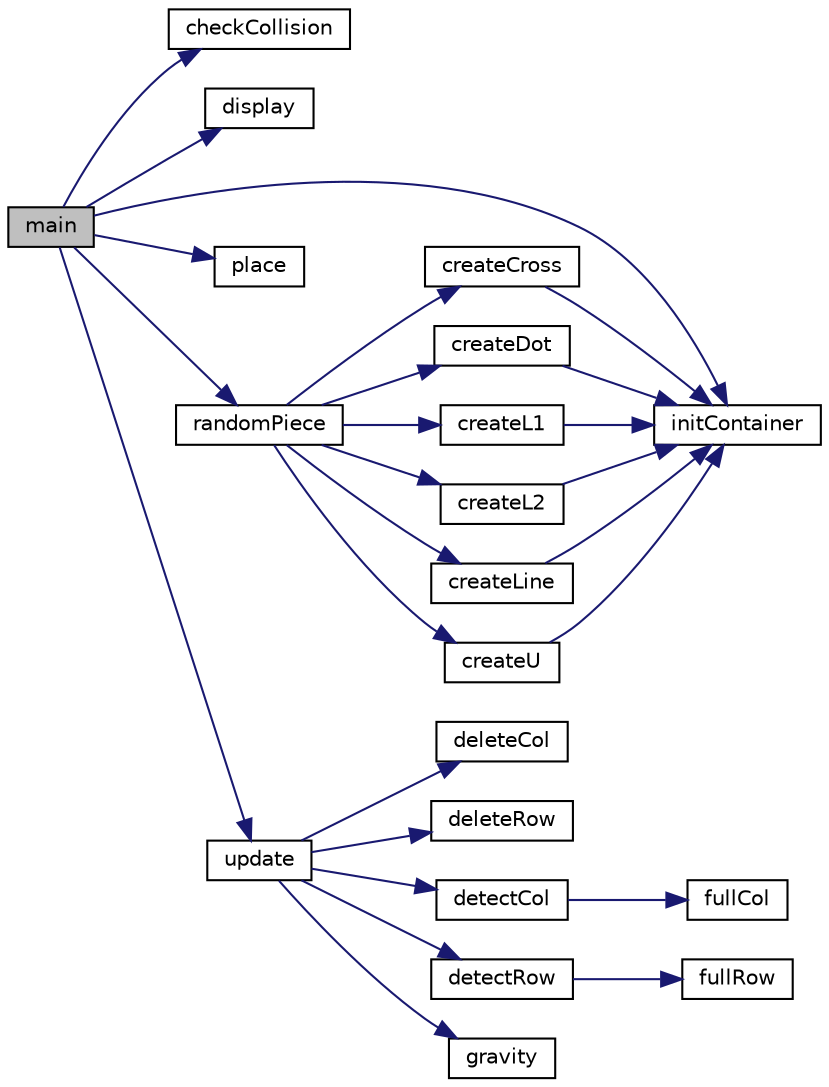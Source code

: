 digraph "main"
{
  edge [fontname="Helvetica",fontsize="10",labelfontname="Helvetica",labelfontsize="10"];
  node [fontname="Helvetica",fontsize="10",shape=record];
  rankdir="LR";
  Node0 [label="main",height=0.2,width=0.4,color="black", fillcolor="grey75", style="filled", fontcolor="black"];
  Node0 -> Node1 [color="midnightblue",fontsize="10",style="solid",fontname="Helvetica"];
  Node1 [label="checkCollision",height=0.2,width=0.4,color="black", fillcolor="white", style="filled",URL="$container_8c.html#a7a74c6812adffb8d4419092b999a823b"];
  Node0 -> Node2 [color="midnightblue",fontsize="10",style="solid",fontname="Helvetica"];
  Node2 [label="display",height=0.2,width=0.4,color="black", fillcolor="white", style="filled",URL="$head_8h.html#ac2b3cb6c7ec0748f0c4c1a46e0997d70"];
  Node0 -> Node3 [color="midnightblue",fontsize="10",style="solid",fontname="Helvetica"];
  Node3 [label="initContainer",height=0.2,width=0.4,color="black", fillcolor="white", style="filled",URL="$container_8c.html#af20cf8b598b78389dff22b3d176a3727"];
  Node0 -> Node4 [color="midnightblue",fontsize="10",style="solid",fontname="Helvetica"];
  Node4 [label="place",height=0.2,width=0.4,color="black", fillcolor="white", style="filled",URL="$container_8c.html#a46bfac7d0493d39bd4aad51f270bd0d7"];
  Node0 -> Node5 [color="midnightblue",fontsize="10",style="solid",fontname="Helvetica"];
  Node5 [label="randomPiece",height=0.2,width=0.4,color="black", fillcolor="white", style="filled",URL="$container_8c.html#aae1449e449d2f69b52594cccb1dc1e42"];
  Node5 -> Node6 [color="midnightblue",fontsize="10",style="solid",fontname="Helvetica"];
  Node6 [label="createCross",height=0.2,width=0.4,color="black", fillcolor="white", style="filled",URL="$container_8c.html#a6fe2743b89336db44793a23f4271b75a"];
  Node6 -> Node3 [color="midnightblue",fontsize="10",style="solid",fontname="Helvetica"];
  Node5 -> Node7 [color="midnightblue",fontsize="10",style="solid",fontname="Helvetica"];
  Node7 [label="createDot",height=0.2,width=0.4,color="black", fillcolor="white", style="filled",URL="$container_8c.html#a8a2fed74e961c8603aaaacd3ec243111"];
  Node7 -> Node3 [color="midnightblue",fontsize="10",style="solid",fontname="Helvetica"];
  Node5 -> Node8 [color="midnightblue",fontsize="10",style="solid",fontname="Helvetica"];
  Node8 [label="createL1",height=0.2,width=0.4,color="black", fillcolor="white", style="filled",URL="$container_8c.html#a7d1d76e4670bb877ca26b4e79db69927"];
  Node8 -> Node3 [color="midnightblue",fontsize="10",style="solid",fontname="Helvetica"];
  Node5 -> Node9 [color="midnightblue",fontsize="10",style="solid",fontname="Helvetica"];
  Node9 [label="createL2",height=0.2,width=0.4,color="black", fillcolor="white", style="filled",URL="$container_8c.html#a4a33c04f7b6aa23f5c9b912bf9c269d7"];
  Node9 -> Node3 [color="midnightblue",fontsize="10",style="solid",fontname="Helvetica"];
  Node5 -> Node10 [color="midnightblue",fontsize="10",style="solid",fontname="Helvetica"];
  Node10 [label="createLine",height=0.2,width=0.4,color="black", fillcolor="white", style="filled",URL="$container_8c.html#ab4a57956d1d813e81c375d37dcd9dd83"];
  Node10 -> Node3 [color="midnightblue",fontsize="10",style="solid",fontname="Helvetica"];
  Node5 -> Node11 [color="midnightblue",fontsize="10",style="solid",fontname="Helvetica"];
  Node11 [label="createU",height=0.2,width=0.4,color="black", fillcolor="white", style="filled",URL="$container_8c.html#acdd60fa36d582876e0c842fadf1816d7"];
  Node11 -> Node3 [color="midnightblue",fontsize="10",style="solid",fontname="Helvetica"];
  Node0 -> Node12 [color="midnightblue",fontsize="10",style="solid",fontname="Helvetica"];
  Node12 [label="update",height=0.2,width=0.4,color="black", fillcolor="white", style="filled",URL="$head_8h.html#aca3f584034ddadfcf89951a1bf10f45c"];
  Node12 -> Node13 [color="midnightblue",fontsize="10",style="solid",fontname="Helvetica"];
  Node13 [label="deleteCol",height=0.2,width=0.4,color="black", fillcolor="white", style="filled",URL="$update_8c.html#aa4713ce5d04fcf86179bc68fbd9bdbd4"];
  Node12 -> Node14 [color="midnightblue",fontsize="10",style="solid",fontname="Helvetica"];
  Node14 [label="deleteRow",height=0.2,width=0.4,color="black", fillcolor="white", style="filled",URL="$update_8c.html#ab48ae1a72cd2b7ff673d732f26d74ce0"];
  Node12 -> Node15 [color="midnightblue",fontsize="10",style="solid",fontname="Helvetica"];
  Node15 [label="detectCol",height=0.2,width=0.4,color="black", fillcolor="white", style="filled",URL="$update_8c.html#a0e35a2936fc69af30890ce30a082b594"];
  Node15 -> Node16 [color="midnightblue",fontsize="10",style="solid",fontname="Helvetica"];
  Node16 [label="fullCol",height=0.2,width=0.4,color="black", fillcolor="white", style="filled",URL="$update_8c.html#aebb74ac9ba3f8c734beba4617a6bf439"];
  Node12 -> Node17 [color="midnightblue",fontsize="10",style="solid",fontname="Helvetica"];
  Node17 [label="detectRow",height=0.2,width=0.4,color="black", fillcolor="white", style="filled",URL="$update_8c.html#af9526652ed9443df3955c6cac0fe12c7"];
  Node17 -> Node18 [color="midnightblue",fontsize="10",style="solid",fontname="Helvetica"];
  Node18 [label="fullRow",height=0.2,width=0.4,color="black", fillcolor="white", style="filled",URL="$update_8c.html#a35c79938c8ccc4683d509620aa6e15af"];
  Node12 -> Node19 [color="midnightblue",fontsize="10",style="solid",fontname="Helvetica"];
  Node19 [label="gravity",height=0.2,width=0.4,color="black", fillcolor="white", style="filled",URL="$update_8c.html#a4fa6bbed60f00a099cdd9d5d047c8a46"];
}
